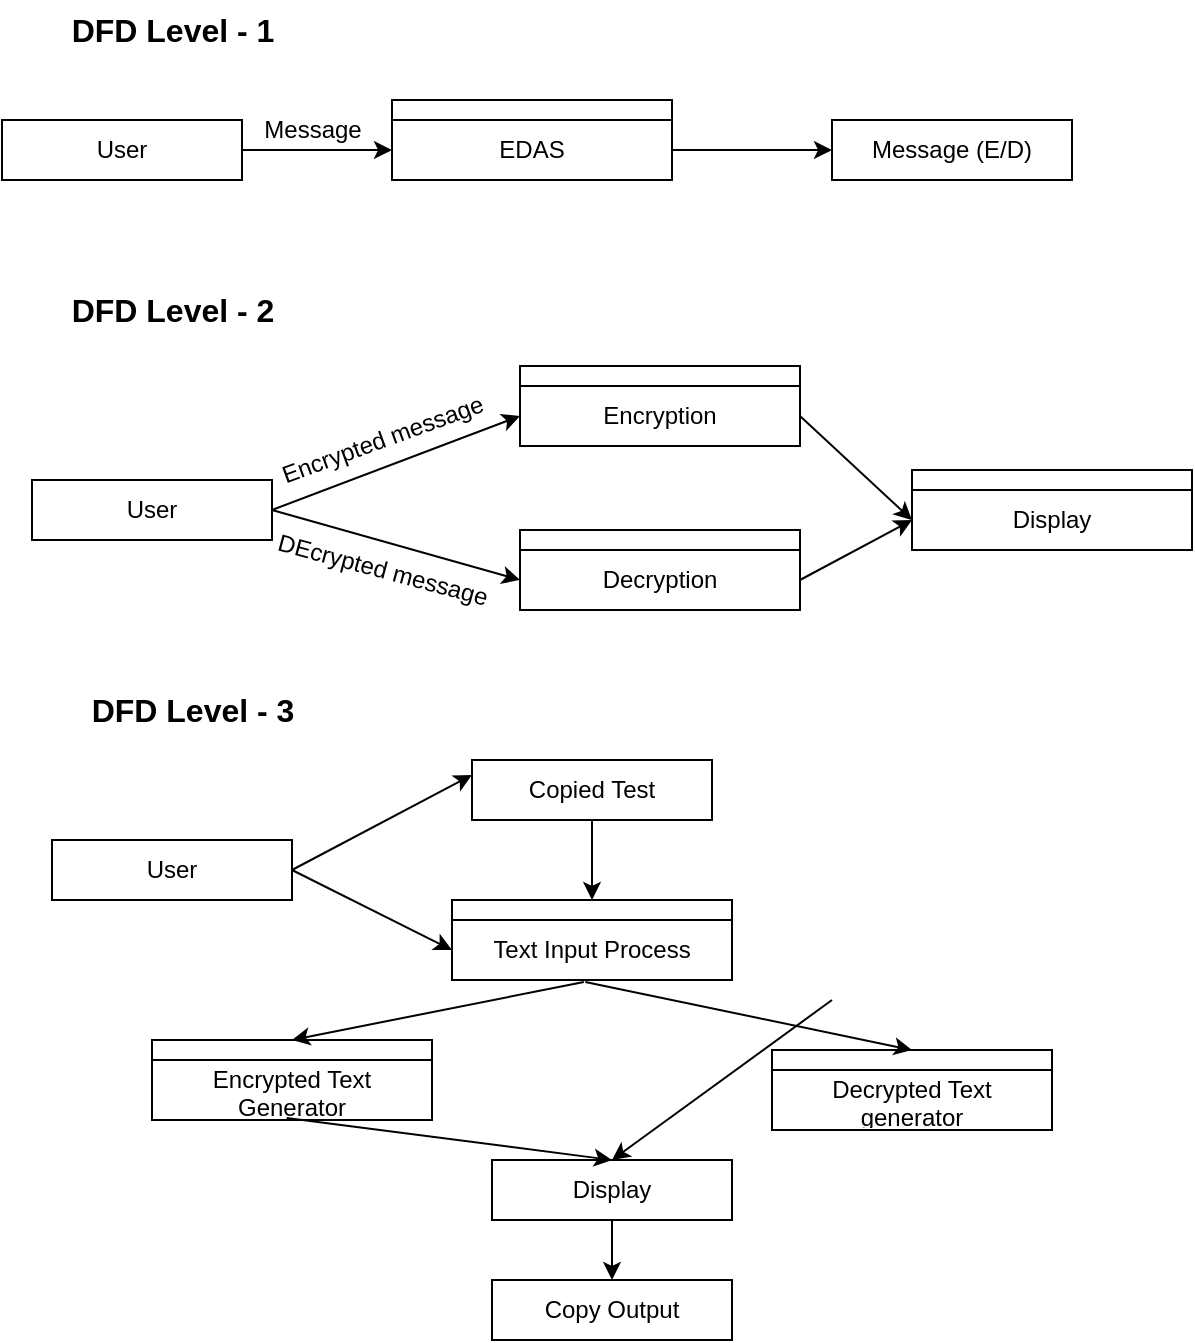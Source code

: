 <mxfile version="24.7.8">
  <diagram id="C5RBs43oDa-KdzZeNtuy" name="Page-1">
    <mxGraphModel dx="1390" dy="1118" grid="1" gridSize="10" guides="1" tooltips="1" connect="1" arrows="1" fold="1" page="1" pageScale="1" pageWidth="827" pageHeight="1169" math="0" shadow="0">
      <root>
        <mxCell id="WIyWlLk6GJQsqaUBKTNV-0" />
        <mxCell id="WIyWlLk6GJQsqaUBKTNV-1" parent="WIyWlLk6GJQsqaUBKTNV-0" />
        <mxCell id="8ILQDBN_TGjukYMtLyAi-0" value="User" style="rounded=0;whiteSpace=wrap;html=1;" vertex="1" parent="WIyWlLk6GJQsqaUBKTNV-1">
          <mxGeometry x="15" y="100" width="120" height="30" as="geometry" />
        </mxCell>
        <mxCell id="8ILQDBN_TGjukYMtLyAi-1" value="" style="swimlane;fontStyle=0;childLayout=stackLayout;horizontal=1;startSize=10;horizontalStack=0;resizeParent=1;resizeParentMax=0;resizeLast=0;collapsible=1;marginBottom=0;whiteSpace=wrap;html=1;" vertex="1" parent="WIyWlLk6GJQsqaUBKTNV-1">
          <mxGeometry x="210" y="90" width="140" height="40" as="geometry" />
        </mxCell>
        <mxCell id="8ILQDBN_TGjukYMtLyAi-2" value="EDAS" style="text;strokeColor=none;fillColor=none;align=center;verticalAlign=middle;spacingLeft=4;spacingRight=4;overflow=hidden;points=[[0,0.5],[1,0.5]];portConstraint=eastwest;rotatable=0;whiteSpace=wrap;html=1;" vertex="1" parent="8ILQDBN_TGjukYMtLyAi-1">
          <mxGeometry y="10" width="140" height="30" as="geometry" />
        </mxCell>
        <mxCell id="8ILQDBN_TGjukYMtLyAi-5" value="Message (E/D)" style="rounded=0;whiteSpace=wrap;html=1;" vertex="1" parent="WIyWlLk6GJQsqaUBKTNV-1">
          <mxGeometry x="430" y="100" width="120" height="30" as="geometry" />
        </mxCell>
        <mxCell id="8ILQDBN_TGjukYMtLyAi-6" value="" style="endArrow=classic;html=1;rounded=0;entryX=0;entryY=0.5;entryDx=0;entryDy=0;exitX=1;exitY=0.5;exitDx=0;exitDy=0;" edge="1" parent="WIyWlLk6GJQsqaUBKTNV-1" source="8ILQDBN_TGjukYMtLyAi-0" target="8ILQDBN_TGjukYMtLyAi-2">
          <mxGeometry width="50" height="50" relative="1" as="geometry">
            <mxPoint x="141.96" y="110.67" as="sourcePoint" />
            <mxPoint x="210.0" y="109.34" as="targetPoint" />
          </mxGeometry>
        </mxCell>
        <mxCell id="8ILQDBN_TGjukYMtLyAi-7" value="" style="endArrow=classic;html=1;rounded=0;entryX=0;entryY=0.5;entryDx=0;entryDy=0;exitX=1;exitY=0.5;exitDx=0;exitDy=0;" edge="1" parent="WIyWlLk6GJQsqaUBKTNV-1" source="8ILQDBN_TGjukYMtLyAi-2" target="8ILQDBN_TGjukYMtLyAi-5">
          <mxGeometry width="50" height="50" relative="1" as="geometry">
            <mxPoint x="361.96" y="45.66" as="sourcePoint" />
            <mxPoint x="430" y="44.33" as="targetPoint" />
          </mxGeometry>
        </mxCell>
        <mxCell id="8ILQDBN_TGjukYMtLyAi-8" value="User" style="rounded=0;whiteSpace=wrap;html=1;" vertex="1" parent="WIyWlLk6GJQsqaUBKTNV-1">
          <mxGeometry x="30" y="280" width="120" height="30" as="geometry" />
        </mxCell>
        <mxCell id="8ILQDBN_TGjukYMtLyAi-9" value="" style="swimlane;fontStyle=0;childLayout=stackLayout;horizontal=1;startSize=10;horizontalStack=0;resizeParent=1;resizeParentMax=0;resizeLast=0;collapsible=1;marginBottom=0;whiteSpace=wrap;html=1;" vertex="1" parent="WIyWlLk6GJQsqaUBKTNV-1">
          <mxGeometry x="274" y="223" width="140" height="40" as="geometry" />
        </mxCell>
        <mxCell id="8ILQDBN_TGjukYMtLyAi-10" value="Encryption" style="text;strokeColor=none;fillColor=none;align=center;verticalAlign=middle;spacingLeft=4;spacingRight=4;overflow=hidden;points=[[0,0.5],[1,0.5]];portConstraint=eastwest;rotatable=0;whiteSpace=wrap;html=1;" vertex="1" parent="8ILQDBN_TGjukYMtLyAi-9">
          <mxGeometry y="10" width="140" height="30" as="geometry" />
        </mxCell>
        <mxCell id="8ILQDBN_TGjukYMtLyAi-13" value="" style="swimlane;fontStyle=0;childLayout=stackLayout;horizontal=1;startSize=10;horizontalStack=0;resizeParent=1;resizeParentMax=0;resizeLast=0;collapsible=1;marginBottom=0;whiteSpace=wrap;html=1;" vertex="1" parent="WIyWlLk6GJQsqaUBKTNV-1">
          <mxGeometry x="274" y="305" width="140" height="40" as="geometry" />
        </mxCell>
        <mxCell id="8ILQDBN_TGjukYMtLyAi-14" value="Decryption" style="text;strokeColor=none;fillColor=none;align=center;verticalAlign=middle;spacingLeft=4;spacingRight=4;overflow=hidden;points=[[0,0.5],[1,0.5]];portConstraint=eastwest;rotatable=0;whiteSpace=wrap;html=1;" vertex="1" parent="8ILQDBN_TGjukYMtLyAi-13">
          <mxGeometry y="10" width="140" height="30" as="geometry" />
        </mxCell>
        <mxCell id="8ILQDBN_TGjukYMtLyAi-18" value="User" style="rounded=0;whiteSpace=wrap;html=1;" vertex="1" parent="WIyWlLk6GJQsqaUBKTNV-1">
          <mxGeometry x="40" y="460" width="120" height="30" as="geometry" />
        </mxCell>
        <mxCell id="8ILQDBN_TGjukYMtLyAi-19" value="" style="swimlane;fontStyle=0;childLayout=stackLayout;horizontal=1;startSize=10;horizontalStack=0;resizeParent=1;resizeParentMax=0;resizeLast=0;collapsible=1;marginBottom=0;whiteSpace=wrap;html=1;" vertex="1" parent="WIyWlLk6GJQsqaUBKTNV-1">
          <mxGeometry x="240" y="490" width="140" height="40" as="geometry" />
        </mxCell>
        <mxCell id="8ILQDBN_TGjukYMtLyAi-27" value="Text Input Process" style="text;strokeColor=none;fillColor=none;align=center;verticalAlign=middle;spacingLeft=4;spacingRight=4;overflow=hidden;points=[[0,0.5],[1,0.5]];portConstraint=eastwest;rotatable=0;whiteSpace=wrap;html=1;" vertex="1" parent="8ILQDBN_TGjukYMtLyAi-19">
          <mxGeometry y="10" width="140" height="30" as="geometry" />
        </mxCell>
        <mxCell id="8ILQDBN_TGjukYMtLyAi-23" value="Copied Test" style="rounded=0;whiteSpace=wrap;html=1;" vertex="1" parent="WIyWlLk6GJQsqaUBKTNV-1">
          <mxGeometry x="250" y="420" width="120" height="30" as="geometry" />
        </mxCell>
        <mxCell id="8ILQDBN_TGjukYMtLyAi-26" value="Display" style="rounded=0;whiteSpace=wrap;html=1;" vertex="1" parent="WIyWlLk6GJQsqaUBKTNV-1">
          <mxGeometry x="260" y="620" width="120" height="30" as="geometry" />
        </mxCell>
        <mxCell id="8ILQDBN_TGjukYMtLyAi-28" value="" style="swimlane;fontStyle=0;childLayout=stackLayout;horizontal=1;startSize=10;horizontalStack=0;resizeParent=1;resizeParentMax=0;resizeLast=0;collapsible=1;marginBottom=0;whiteSpace=wrap;html=1;" vertex="1" parent="WIyWlLk6GJQsqaUBKTNV-1">
          <mxGeometry x="90" y="560" width="140" height="40" as="geometry" />
        </mxCell>
        <mxCell id="8ILQDBN_TGjukYMtLyAi-29" value="Encrypted Text Generator" style="text;strokeColor=none;fillColor=none;align=center;verticalAlign=middle;spacingLeft=4;spacingRight=4;overflow=hidden;points=[[0,0.5],[1,0.5]];portConstraint=eastwest;rotatable=0;whiteSpace=wrap;html=1;" vertex="1" parent="8ILQDBN_TGjukYMtLyAi-28">
          <mxGeometry y="10" width="140" height="30" as="geometry" />
        </mxCell>
        <mxCell id="8ILQDBN_TGjukYMtLyAi-30" value="" style="swimlane;fontStyle=0;childLayout=stackLayout;horizontal=1;startSize=10;horizontalStack=0;resizeParent=1;resizeParentMax=0;resizeLast=0;collapsible=1;marginBottom=0;whiteSpace=wrap;html=1;" vertex="1" parent="WIyWlLk6GJQsqaUBKTNV-1">
          <mxGeometry x="400" y="565" width="140" height="40" as="geometry" />
        </mxCell>
        <mxCell id="8ILQDBN_TGjukYMtLyAi-31" value="Decrypted Text generator" style="text;strokeColor=none;fillColor=none;align=center;verticalAlign=middle;spacingLeft=4;spacingRight=4;overflow=hidden;points=[[0,0.5],[1,0.5]];portConstraint=eastwest;rotatable=0;whiteSpace=wrap;html=1;" vertex="1" parent="8ILQDBN_TGjukYMtLyAi-30">
          <mxGeometry y="10" width="140" height="30" as="geometry" />
        </mxCell>
        <mxCell id="8ILQDBN_TGjukYMtLyAi-32" value="Copy Output" style="rounded=0;whiteSpace=wrap;html=1;" vertex="1" parent="WIyWlLk6GJQsqaUBKTNV-1">
          <mxGeometry x="260" y="680" width="120" height="30" as="geometry" />
        </mxCell>
        <mxCell id="8ILQDBN_TGjukYMtLyAi-33" value="" style="swimlane;fontStyle=0;childLayout=stackLayout;horizontal=1;startSize=10;horizontalStack=0;resizeParent=1;resizeParentMax=0;resizeLast=0;collapsible=1;marginBottom=0;whiteSpace=wrap;html=1;" vertex="1" parent="WIyWlLk6GJQsqaUBKTNV-1">
          <mxGeometry x="470" y="275" width="140" height="40" as="geometry" />
        </mxCell>
        <mxCell id="8ILQDBN_TGjukYMtLyAi-34" value="Display" style="text;strokeColor=none;fillColor=none;align=center;verticalAlign=middle;spacingLeft=4;spacingRight=4;overflow=hidden;points=[[0,0.5],[1,0.5]];portConstraint=eastwest;rotatable=0;whiteSpace=wrap;html=1;" vertex="1" parent="8ILQDBN_TGjukYMtLyAi-33">
          <mxGeometry y="10" width="140" height="30" as="geometry" />
        </mxCell>
        <mxCell id="8ILQDBN_TGjukYMtLyAi-35" value="" style="endArrow=classic;html=1;rounded=0;entryX=0;entryY=0.5;entryDx=0;entryDy=0;exitX=1;exitY=0.5;exitDx=0;exitDy=0;" edge="1" parent="WIyWlLk6GJQsqaUBKTNV-1" source="8ILQDBN_TGjukYMtLyAi-8" target="8ILQDBN_TGjukYMtLyAi-10">
          <mxGeometry width="50" height="50" relative="1" as="geometry">
            <mxPoint x="140" y="175.17" as="sourcePoint" />
            <mxPoint x="220" y="174.5" as="targetPoint" />
          </mxGeometry>
        </mxCell>
        <mxCell id="8ILQDBN_TGjukYMtLyAi-36" value="" style="endArrow=classic;html=1;rounded=0;entryX=0;entryY=0.5;entryDx=0;entryDy=0;exitX=1;exitY=0.5;exitDx=0;exitDy=0;" edge="1" parent="WIyWlLk6GJQsqaUBKTNV-1" source="8ILQDBN_TGjukYMtLyAi-8" target="8ILQDBN_TGjukYMtLyAi-14">
          <mxGeometry width="50" height="50" relative="1" as="geometry">
            <mxPoint x="140" y="175.17" as="sourcePoint" />
            <mxPoint x="220" y="174.5" as="targetPoint" />
          </mxGeometry>
        </mxCell>
        <mxCell id="8ILQDBN_TGjukYMtLyAi-37" value="" style="endArrow=classic;html=1;rounded=0;entryX=0;entryY=0.5;entryDx=0;entryDy=0;exitX=1;exitY=0.5;exitDx=0;exitDy=0;" edge="1" parent="WIyWlLk6GJQsqaUBKTNV-1" source="8ILQDBN_TGjukYMtLyAi-10" target="8ILQDBN_TGjukYMtLyAi-34">
          <mxGeometry width="50" height="50" relative="1" as="geometry">
            <mxPoint x="374" y="120.17" as="sourcePoint" />
            <mxPoint x="454" y="119.5" as="targetPoint" />
          </mxGeometry>
        </mxCell>
        <mxCell id="8ILQDBN_TGjukYMtLyAi-38" value="" style="endArrow=classic;html=1;rounded=0;entryX=0;entryY=0.5;entryDx=0;entryDy=0;exitX=1;exitY=0.5;exitDx=0;exitDy=0;" edge="1" parent="WIyWlLk6GJQsqaUBKTNV-1" source="8ILQDBN_TGjukYMtLyAi-14" target="8ILQDBN_TGjukYMtLyAi-34">
          <mxGeometry width="50" height="50" relative="1" as="geometry">
            <mxPoint x="370" y="210.67" as="sourcePoint" />
            <mxPoint x="450" y="210" as="targetPoint" />
          </mxGeometry>
        </mxCell>
        <mxCell id="8ILQDBN_TGjukYMtLyAi-39" value="" style="endArrow=classic;html=1;rounded=0;entryX=0;entryY=0.25;entryDx=0;entryDy=0;exitX=1;exitY=0.5;exitDx=0;exitDy=0;" edge="1" parent="WIyWlLk6GJQsqaUBKTNV-1" source="8ILQDBN_TGjukYMtLyAi-18" target="8ILQDBN_TGjukYMtLyAi-23">
          <mxGeometry width="50" height="50" relative="1" as="geometry">
            <mxPoint x="160" y="424.5" as="sourcePoint" />
            <mxPoint x="240" y="424.83" as="targetPoint" />
          </mxGeometry>
        </mxCell>
        <mxCell id="8ILQDBN_TGjukYMtLyAi-40" value="" style="endArrow=classic;html=1;rounded=0;entryX=0;entryY=0.5;entryDx=0;entryDy=0;exitX=1;exitY=0.5;exitDx=0;exitDy=0;" edge="1" parent="WIyWlLk6GJQsqaUBKTNV-1" source="8ILQDBN_TGjukYMtLyAi-18" target="8ILQDBN_TGjukYMtLyAi-27">
          <mxGeometry width="50" height="50" relative="1" as="geometry">
            <mxPoint x="160" y="424.5" as="sourcePoint" />
            <mxPoint x="240" y="424.83" as="targetPoint" />
            <Array as="points" />
          </mxGeometry>
        </mxCell>
        <mxCell id="8ILQDBN_TGjukYMtLyAi-41" value="" style="endArrow=classic;html=1;rounded=0;entryX=0.5;entryY=0;entryDx=0;entryDy=0;exitX=0.471;exitY=1.033;exitDx=0;exitDy=0;exitPerimeter=0;" edge="1" parent="WIyWlLk6GJQsqaUBKTNV-1" source="8ILQDBN_TGjukYMtLyAi-27" target="8ILQDBN_TGjukYMtLyAi-28">
          <mxGeometry width="50" height="50" relative="1" as="geometry">
            <mxPoint x="300" y="490" as="sourcePoint" />
            <mxPoint x="380" y="490.33" as="targetPoint" />
          </mxGeometry>
        </mxCell>
        <mxCell id="8ILQDBN_TGjukYMtLyAi-42" value="" style="endArrow=classic;html=1;rounded=0;entryX=0.5;entryY=0;entryDx=0;entryDy=0;exitX=0.5;exitY=1;exitDx=0;exitDy=0;" edge="1" parent="WIyWlLk6GJQsqaUBKTNV-1" source="8ILQDBN_TGjukYMtLyAi-23" target="8ILQDBN_TGjukYMtLyAi-19">
          <mxGeometry width="50" height="50" relative="1" as="geometry">
            <mxPoint x="320" y="410" as="sourcePoint" />
            <mxPoint x="400" y="410.33" as="targetPoint" />
          </mxGeometry>
        </mxCell>
        <mxCell id="8ILQDBN_TGjukYMtLyAi-43" value="" style="endArrow=classic;html=1;rounded=0;entryX=0.5;entryY=0;entryDx=0;entryDy=0;exitX=0.5;exitY=1;exitDx=0;exitDy=0;" edge="1" parent="WIyWlLk6GJQsqaUBKTNV-1" source="8ILQDBN_TGjukYMtLyAi-26" target="8ILQDBN_TGjukYMtLyAi-32">
          <mxGeometry width="50" height="50" relative="1" as="geometry">
            <mxPoint x="360" y="630" as="sourcePoint" />
            <mxPoint x="440" y="630.33" as="targetPoint" />
          </mxGeometry>
        </mxCell>
        <mxCell id="8ILQDBN_TGjukYMtLyAi-44" value="" style="endArrow=classic;html=1;rounded=0;entryX=0.5;entryY=0;entryDx=0;entryDy=0;exitX=0.481;exitY=0.967;exitDx=0;exitDy=0;exitPerimeter=0;" edge="1" parent="WIyWlLk6GJQsqaUBKTNV-1" source="8ILQDBN_TGjukYMtLyAi-29" target="8ILQDBN_TGjukYMtLyAi-26">
          <mxGeometry width="50" height="50" relative="1" as="geometry">
            <mxPoint x="150" y="584" as="sourcePoint" />
            <mxPoint x="230" y="584.33" as="targetPoint" />
          </mxGeometry>
        </mxCell>
        <mxCell id="8ILQDBN_TGjukYMtLyAi-45" value="" style="endArrow=classic;html=1;rounded=0;entryX=0.5;entryY=0;entryDx=0;entryDy=0;exitX=0.476;exitY=1.033;exitDx=0;exitDy=0;exitPerimeter=0;" edge="1" parent="WIyWlLk6GJQsqaUBKTNV-1" source="8ILQDBN_TGjukYMtLyAi-27" target="8ILQDBN_TGjukYMtLyAi-30">
          <mxGeometry width="50" height="50" relative="1" as="geometry">
            <mxPoint x="280" y="550" as="sourcePoint" />
            <mxPoint x="360" y="550.33" as="targetPoint" />
          </mxGeometry>
        </mxCell>
        <mxCell id="8ILQDBN_TGjukYMtLyAi-46" value="" style="endArrow=classic;html=1;rounded=0;entryX=0.5;entryY=0;entryDx=0;entryDy=0;" edge="1" parent="WIyWlLk6GJQsqaUBKTNV-1" target="8ILQDBN_TGjukYMtLyAi-26">
          <mxGeometry width="50" height="50" relative="1" as="geometry">
            <mxPoint x="430" y="540" as="sourcePoint" />
            <mxPoint x="520" y="570.33" as="targetPoint" />
          </mxGeometry>
        </mxCell>
        <mxCell id="8ILQDBN_TGjukYMtLyAi-48" value="Message" style="text;html=1;align=center;verticalAlign=middle;resizable=0;points=[];autosize=1;strokeColor=none;fillColor=none;" vertex="1" parent="WIyWlLk6GJQsqaUBKTNV-1">
          <mxGeometry x="135" y="90" width="70" height="30" as="geometry" />
        </mxCell>
        <mxCell id="8ILQDBN_TGjukYMtLyAi-49" value="&lt;b&gt;&lt;font style=&quot;font-size: 16px;&quot;&gt;DFD Level - 1&lt;/font&gt;&lt;/b&gt;" style="text;html=1;align=center;verticalAlign=middle;resizable=0;points=[];autosize=1;strokeColor=none;fillColor=none;" vertex="1" parent="WIyWlLk6GJQsqaUBKTNV-1">
          <mxGeometry x="40" y="40" width="120" height="30" as="geometry" />
        </mxCell>
        <mxCell id="8ILQDBN_TGjukYMtLyAi-50" value="&lt;b&gt;&lt;font style=&quot;font-size: 16px;&quot;&gt;DFD Level - 2&lt;/font&gt;&lt;/b&gt;" style="text;html=1;align=center;verticalAlign=middle;resizable=0;points=[];autosize=1;strokeColor=none;fillColor=none;" vertex="1" parent="WIyWlLk6GJQsqaUBKTNV-1">
          <mxGeometry x="40" y="180" width="120" height="30" as="geometry" />
        </mxCell>
        <mxCell id="8ILQDBN_TGjukYMtLyAi-51" value="Encrypted message" style="text;html=1;align=center;verticalAlign=middle;resizable=0;points=[];autosize=1;strokeColor=none;fillColor=none;rotation=-20;" vertex="1" parent="WIyWlLk6GJQsqaUBKTNV-1">
          <mxGeometry x="140" y="245" width="130" height="30" as="geometry" />
        </mxCell>
        <mxCell id="8ILQDBN_TGjukYMtLyAi-52" value="DEcrypted message" style="text;html=1;align=center;verticalAlign=middle;resizable=0;points=[];autosize=1;strokeColor=none;fillColor=none;rotation=15;" vertex="1" parent="WIyWlLk6GJQsqaUBKTNV-1">
          <mxGeometry x="140" y="310" width="130" height="30" as="geometry" />
        </mxCell>
        <mxCell id="8ILQDBN_TGjukYMtLyAi-54" value="&lt;b&gt;&lt;font style=&quot;font-size: 16px;&quot;&gt;DFD Level - 3&lt;/font&gt;&lt;/b&gt;" style="text;html=1;align=center;verticalAlign=middle;resizable=0;points=[];autosize=1;strokeColor=none;fillColor=none;" vertex="1" parent="WIyWlLk6GJQsqaUBKTNV-1">
          <mxGeometry x="50" y="380" width="120" height="30" as="geometry" />
        </mxCell>
      </root>
    </mxGraphModel>
  </diagram>
</mxfile>
